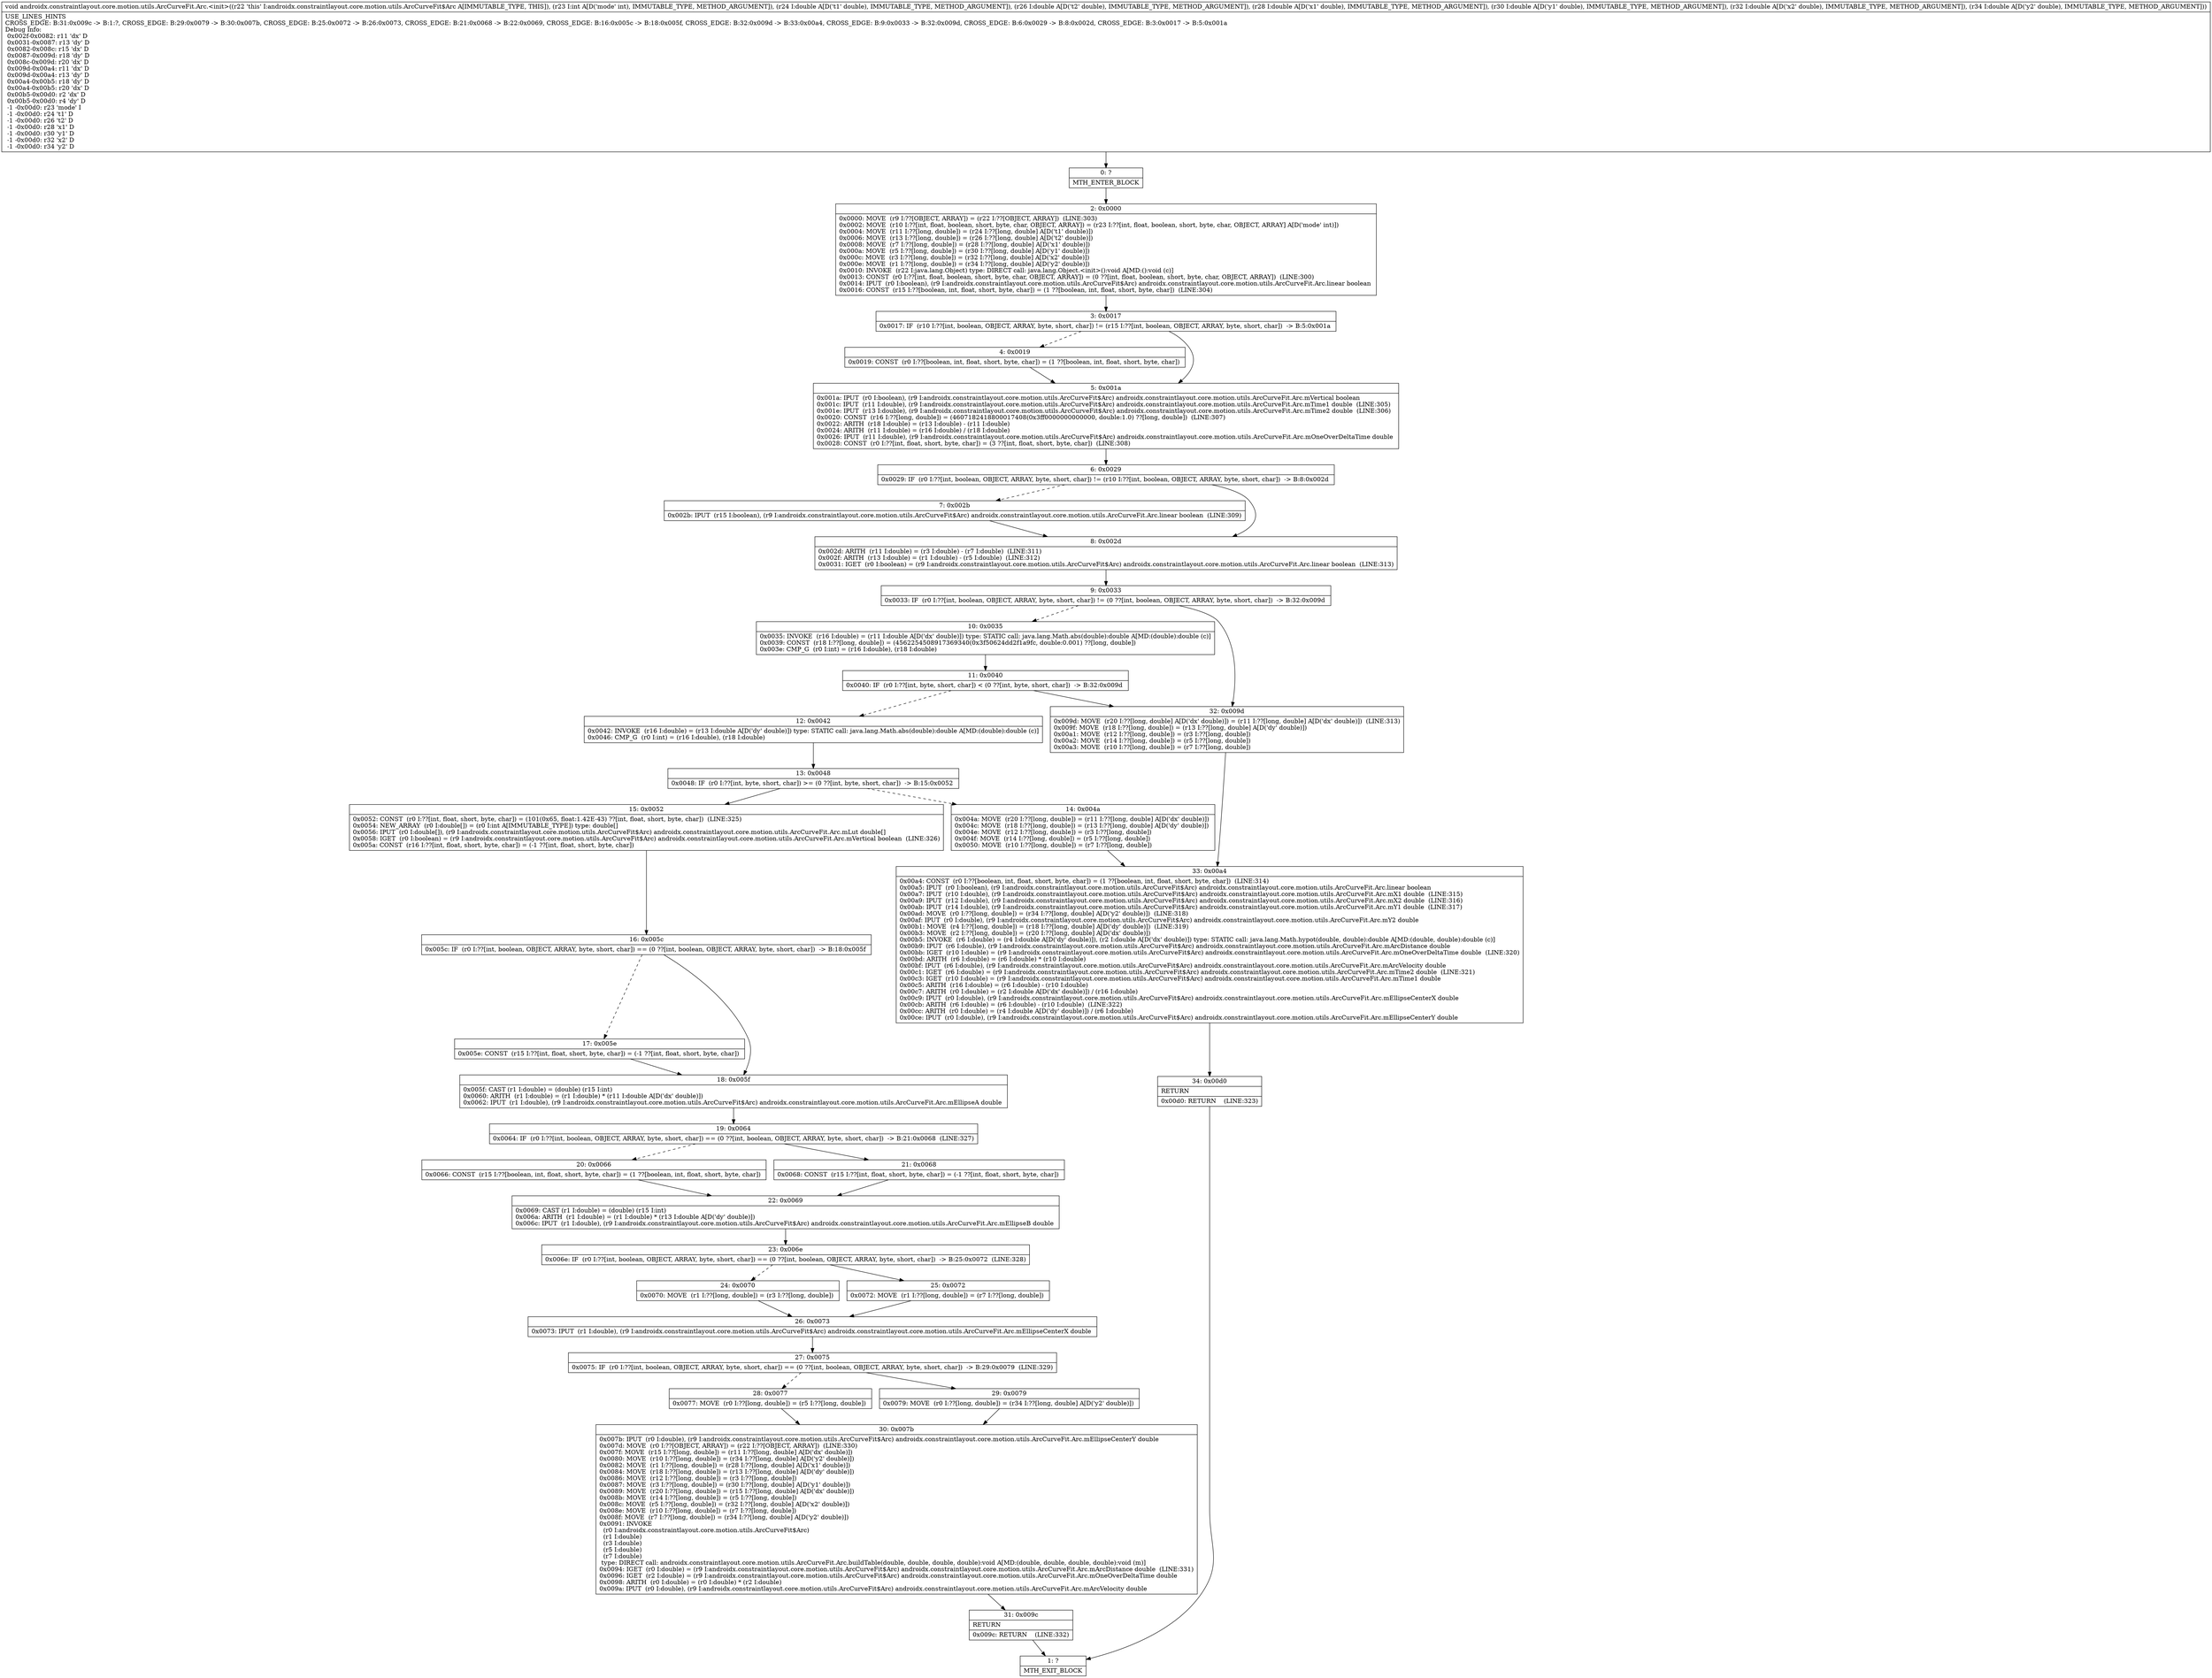 digraph "CFG forandroidx.constraintlayout.core.motion.utils.ArcCurveFit.Arc.\<init\>(IDDDDDD)V" {
Node_0 [shape=record,label="{0\:\ ?|MTH_ENTER_BLOCK\l}"];
Node_2 [shape=record,label="{2\:\ 0x0000|0x0000: MOVE  (r9 I:??[OBJECT, ARRAY]) = (r22 I:??[OBJECT, ARRAY])  (LINE:303)\l0x0002: MOVE  (r10 I:??[int, float, boolean, short, byte, char, OBJECT, ARRAY]) = (r23 I:??[int, float, boolean, short, byte, char, OBJECT, ARRAY] A[D('mode' int)]) \l0x0004: MOVE  (r11 I:??[long, double]) = (r24 I:??[long, double] A[D('t1' double)]) \l0x0006: MOVE  (r13 I:??[long, double]) = (r26 I:??[long, double] A[D('t2' double)]) \l0x0008: MOVE  (r7 I:??[long, double]) = (r28 I:??[long, double] A[D('x1' double)]) \l0x000a: MOVE  (r5 I:??[long, double]) = (r30 I:??[long, double] A[D('y1' double)]) \l0x000c: MOVE  (r3 I:??[long, double]) = (r32 I:??[long, double] A[D('x2' double)]) \l0x000e: MOVE  (r1 I:??[long, double]) = (r34 I:??[long, double] A[D('y2' double)]) \l0x0010: INVOKE  (r22 I:java.lang.Object) type: DIRECT call: java.lang.Object.\<init\>():void A[MD:():void (c)]\l0x0013: CONST  (r0 I:??[int, float, boolean, short, byte, char, OBJECT, ARRAY]) = (0 ??[int, float, boolean, short, byte, char, OBJECT, ARRAY])  (LINE:300)\l0x0014: IPUT  (r0 I:boolean), (r9 I:androidx.constraintlayout.core.motion.utils.ArcCurveFit$Arc) androidx.constraintlayout.core.motion.utils.ArcCurveFit.Arc.linear boolean \l0x0016: CONST  (r15 I:??[boolean, int, float, short, byte, char]) = (1 ??[boolean, int, float, short, byte, char])  (LINE:304)\l}"];
Node_3 [shape=record,label="{3\:\ 0x0017|0x0017: IF  (r10 I:??[int, boolean, OBJECT, ARRAY, byte, short, char]) != (r15 I:??[int, boolean, OBJECT, ARRAY, byte, short, char])  \-\> B:5:0x001a \l}"];
Node_4 [shape=record,label="{4\:\ 0x0019|0x0019: CONST  (r0 I:??[boolean, int, float, short, byte, char]) = (1 ??[boolean, int, float, short, byte, char]) \l}"];
Node_5 [shape=record,label="{5\:\ 0x001a|0x001a: IPUT  (r0 I:boolean), (r9 I:androidx.constraintlayout.core.motion.utils.ArcCurveFit$Arc) androidx.constraintlayout.core.motion.utils.ArcCurveFit.Arc.mVertical boolean \l0x001c: IPUT  (r11 I:double), (r9 I:androidx.constraintlayout.core.motion.utils.ArcCurveFit$Arc) androidx.constraintlayout.core.motion.utils.ArcCurveFit.Arc.mTime1 double  (LINE:305)\l0x001e: IPUT  (r13 I:double), (r9 I:androidx.constraintlayout.core.motion.utils.ArcCurveFit$Arc) androidx.constraintlayout.core.motion.utils.ArcCurveFit.Arc.mTime2 double  (LINE:306)\l0x0020: CONST  (r16 I:??[long, double]) = (4607182418800017408(0x3ff0000000000000, double:1.0) ??[long, double])  (LINE:307)\l0x0022: ARITH  (r18 I:double) = (r13 I:double) \- (r11 I:double) \l0x0024: ARITH  (r11 I:double) = (r16 I:double) \/ (r18 I:double) \l0x0026: IPUT  (r11 I:double), (r9 I:androidx.constraintlayout.core.motion.utils.ArcCurveFit$Arc) androidx.constraintlayout.core.motion.utils.ArcCurveFit.Arc.mOneOverDeltaTime double \l0x0028: CONST  (r0 I:??[int, float, short, byte, char]) = (3 ??[int, float, short, byte, char])  (LINE:308)\l}"];
Node_6 [shape=record,label="{6\:\ 0x0029|0x0029: IF  (r0 I:??[int, boolean, OBJECT, ARRAY, byte, short, char]) != (r10 I:??[int, boolean, OBJECT, ARRAY, byte, short, char])  \-\> B:8:0x002d \l}"];
Node_7 [shape=record,label="{7\:\ 0x002b|0x002b: IPUT  (r15 I:boolean), (r9 I:androidx.constraintlayout.core.motion.utils.ArcCurveFit$Arc) androidx.constraintlayout.core.motion.utils.ArcCurveFit.Arc.linear boolean  (LINE:309)\l}"];
Node_8 [shape=record,label="{8\:\ 0x002d|0x002d: ARITH  (r11 I:double) = (r3 I:double) \- (r7 I:double)  (LINE:311)\l0x002f: ARITH  (r13 I:double) = (r1 I:double) \- (r5 I:double)  (LINE:312)\l0x0031: IGET  (r0 I:boolean) = (r9 I:androidx.constraintlayout.core.motion.utils.ArcCurveFit$Arc) androidx.constraintlayout.core.motion.utils.ArcCurveFit.Arc.linear boolean  (LINE:313)\l}"];
Node_9 [shape=record,label="{9\:\ 0x0033|0x0033: IF  (r0 I:??[int, boolean, OBJECT, ARRAY, byte, short, char]) != (0 ??[int, boolean, OBJECT, ARRAY, byte, short, char])  \-\> B:32:0x009d \l}"];
Node_10 [shape=record,label="{10\:\ 0x0035|0x0035: INVOKE  (r16 I:double) = (r11 I:double A[D('dx' double)]) type: STATIC call: java.lang.Math.abs(double):double A[MD:(double):double (c)]\l0x0039: CONST  (r18 I:??[long, double]) = (4562254508917369340(0x3f50624dd2f1a9fc, double:0.001) ??[long, double]) \l0x003e: CMP_G  (r0 I:int) = (r16 I:double), (r18 I:double) \l}"];
Node_11 [shape=record,label="{11\:\ 0x0040|0x0040: IF  (r0 I:??[int, byte, short, char]) \< (0 ??[int, byte, short, char])  \-\> B:32:0x009d \l}"];
Node_12 [shape=record,label="{12\:\ 0x0042|0x0042: INVOKE  (r16 I:double) = (r13 I:double A[D('dy' double)]) type: STATIC call: java.lang.Math.abs(double):double A[MD:(double):double (c)]\l0x0046: CMP_G  (r0 I:int) = (r16 I:double), (r18 I:double) \l}"];
Node_13 [shape=record,label="{13\:\ 0x0048|0x0048: IF  (r0 I:??[int, byte, short, char]) \>= (0 ??[int, byte, short, char])  \-\> B:15:0x0052 \l}"];
Node_14 [shape=record,label="{14\:\ 0x004a|0x004a: MOVE  (r20 I:??[long, double]) = (r11 I:??[long, double] A[D('dx' double)]) \l0x004c: MOVE  (r18 I:??[long, double]) = (r13 I:??[long, double] A[D('dy' double)]) \l0x004e: MOVE  (r12 I:??[long, double]) = (r3 I:??[long, double]) \l0x004f: MOVE  (r14 I:??[long, double]) = (r5 I:??[long, double]) \l0x0050: MOVE  (r10 I:??[long, double]) = (r7 I:??[long, double]) \l}"];
Node_33 [shape=record,label="{33\:\ 0x00a4|0x00a4: CONST  (r0 I:??[boolean, int, float, short, byte, char]) = (1 ??[boolean, int, float, short, byte, char])  (LINE:314)\l0x00a5: IPUT  (r0 I:boolean), (r9 I:androidx.constraintlayout.core.motion.utils.ArcCurveFit$Arc) androidx.constraintlayout.core.motion.utils.ArcCurveFit.Arc.linear boolean \l0x00a7: IPUT  (r10 I:double), (r9 I:androidx.constraintlayout.core.motion.utils.ArcCurveFit$Arc) androidx.constraintlayout.core.motion.utils.ArcCurveFit.Arc.mX1 double  (LINE:315)\l0x00a9: IPUT  (r12 I:double), (r9 I:androidx.constraintlayout.core.motion.utils.ArcCurveFit$Arc) androidx.constraintlayout.core.motion.utils.ArcCurveFit.Arc.mX2 double  (LINE:316)\l0x00ab: IPUT  (r14 I:double), (r9 I:androidx.constraintlayout.core.motion.utils.ArcCurveFit$Arc) androidx.constraintlayout.core.motion.utils.ArcCurveFit.Arc.mY1 double  (LINE:317)\l0x00ad: MOVE  (r0 I:??[long, double]) = (r34 I:??[long, double] A[D('y2' double)])  (LINE:318)\l0x00af: IPUT  (r0 I:double), (r9 I:androidx.constraintlayout.core.motion.utils.ArcCurveFit$Arc) androidx.constraintlayout.core.motion.utils.ArcCurveFit.Arc.mY2 double \l0x00b1: MOVE  (r4 I:??[long, double]) = (r18 I:??[long, double] A[D('dy' double)])  (LINE:319)\l0x00b3: MOVE  (r2 I:??[long, double]) = (r20 I:??[long, double] A[D('dx' double)]) \l0x00b5: INVOKE  (r6 I:double) = (r4 I:double A[D('dy' double)]), (r2 I:double A[D('dx' double)]) type: STATIC call: java.lang.Math.hypot(double, double):double A[MD:(double, double):double (c)]\l0x00b9: IPUT  (r6 I:double), (r9 I:androidx.constraintlayout.core.motion.utils.ArcCurveFit$Arc) androidx.constraintlayout.core.motion.utils.ArcCurveFit.Arc.mArcDistance double \l0x00bb: IGET  (r10 I:double) = (r9 I:androidx.constraintlayout.core.motion.utils.ArcCurveFit$Arc) androidx.constraintlayout.core.motion.utils.ArcCurveFit.Arc.mOneOverDeltaTime double  (LINE:320)\l0x00bd: ARITH  (r6 I:double) = (r6 I:double) * (r10 I:double) \l0x00bf: IPUT  (r6 I:double), (r9 I:androidx.constraintlayout.core.motion.utils.ArcCurveFit$Arc) androidx.constraintlayout.core.motion.utils.ArcCurveFit.Arc.mArcVelocity double \l0x00c1: IGET  (r6 I:double) = (r9 I:androidx.constraintlayout.core.motion.utils.ArcCurveFit$Arc) androidx.constraintlayout.core.motion.utils.ArcCurveFit.Arc.mTime2 double  (LINE:321)\l0x00c3: IGET  (r10 I:double) = (r9 I:androidx.constraintlayout.core.motion.utils.ArcCurveFit$Arc) androidx.constraintlayout.core.motion.utils.ArcCurveFit.Arc.mTime1 double \l0x00c5: ARITH  (r16 I:double) = (r6 I:double) \- (r10 I:double) \l0x00c7: ARITH  (r0 I:double) = (r2 I:double A[D('dx' double)]) \/ (r16 I:double) \l0x00c9: IPUT  (r0 I:double), (r9 I:androidx.constraintlayout.core.motion.utils.ArcCurveFit$Arc) androidx.constraintlayout.core.motion.utils.ArcCurveFit.Arc.mEllipseCenterX double \l0x00cb: ARITH  (r6 I:double) = (r6 I:double) \- (r10 I:double)  (LINE:322)\l0x00cc: ARITH  (r0 I:double) = (r4 I:double A[D('dy' double)]) \/ (r6 I:double) \l0x00ce: IPUT  (r0 I:double), (r9 I:androidx.constraintlayout.core.motion.utils.ArcCurveFit$Arc) androidx.constraintlayout.core.motion.utils.ArcCurveFit.Arc.mEllipseCenterY double \l}"];
Node_34 [shape=record,label="{34\:\ 0x00d0|RETURN\l|0x00d0: RETURN    (LINE:323)\l}"];
Node_1 [shape=record,label="{1\:\ ?|MTH_EXIT_BLOCK\l}"];
Node_15 [shape=record,label="{15\:\ 0x0052|0x0052: CONST  (r0 I:??[int, float, short, byte, char]) = (101(0x65, float:1.42E\-43) ??[int, float, short, byte, char])  (LINE:325)\l0x0054: NEW_ARRAY  (r0 I:double[]) = (r0 I:int A[IMMUTABLE_TYPE]) type: double[] \l0x0056: IPUT  (r0 I:double[]), (r9 I:androidx.constraintlayout.core.motion.utils.ArcCurveFit$Arc) androidx.constraintlayout.core.motion.utils.ArcCurveFit.Arc.mLut double[] \l0x0058: IGET  (r0 I:boolean) = (r9 I:androidx.constraintlayout.core.motion.utils.ArcCurveFit$Arc) androidx.constraintlayout.core.motion.utils.ArcCurveFit.Arc.mVertical boolean  (LINE:326)\l0x005a: CONST  (r16 I:??[int, float, short, byte, char]) = (\-1 ??[int, float, short, byte, char]) \l}"];
Node_16 [shape=record,label="{16\:\ 0x005c|0x005c: IF  (r0 I:??[int, boolean, OBJECT, ARRAY, byte, short, char]) == (0 ??[int, boolean, OBJECT, ARRAY, byte, short, char])  \-\> B:18:0x005f \l}"];
Node_17 [shape=record,label="{17\:\ 0x005e|0x005e: CONST  (r15 I:??[int, float, short, byte, char]) = (\-1 ??[int, float, short, byte, char]) \l}"];
Node_18 [shape=record,label="{18\:\ 0x005f|0x005f: CAST (r1 I:double) = (double) (r15 I:int) \l0x0060: ARITH  (r1 I:double) = (r1 I:double) * (r11 I:double A[D('dx' double)]) \l0x0062: IPUT  (r1 I:double), (r9 I:androidx.constraintlayout.core.motion.utils.ArcCurveFit$Arc) androidx.constraintlayout.core.motion.utils.ArcCurveFit.Arc.mEllipseA double \l}"];
Node_19 [shape=record,label="{19\:\ 0x0064|0x0064: IF  (r0 I:??[int, boolean, OBJECT, ARRAY, byte, short, char]) == (0 ??[int, boolean, OBJECT, ARRAY, byte, short, char])  \-\> B:21:0x0068  (LINE:327)\l}"];
Node_20 [shape=record,label="{20\:\ 0x0066|0x0066: CONST  (r15 I:??[boolean, int, float, short, byte, char]) = (1 ??[boolean, int, float, short, byte, char]) \l}"];
Node_22 [shape=record,label="{22\:\ 0x0069|0x0069: CAST (r1 I:double) = (double) (r15 I:int) \l0x006a: ARITH  (r1 I:double) = (r1 I:double) * (r13 I:double A[D('dy' double)]) \l0x006c: IPUT  (r1 I:double), (r9 I:androidx.constraintlayout.core.motion.utils.ArcCurveFit$Arc) androidx.constraintlayout.core.motion.utils.ArcCurveFit.Arc.mEllipseB double \l}"];
Node_23 [shape=record,label="{23\:\ 0x006e|0x006e: IF  (r0 I:??[int, boolean, OBJECT, ARRAY, byte, short, char]) == (0 ??[int, boolean, OBJECT, ARRAY, byte, short, char])  \-\> B:25:0x0072  (LINE:328)\l}"];
Node_24 [shape=record,label="{24\:\ 0x0070|0x0070: MOVE  (r1 I:??[long, double]) = (r3 I:??[long, double]) \l}"];
Node_26 [shape=record,label="{26\:\ 0x0073|0x0073: IPUT  (r1 I:double), (r9 I:androidx.constraintlayout.core.motion.utils.ArcCurveFit$Arc) androidx.constraintlayout.core.motion.utils.ArcCurveFit.Arc.mEllipseCenterX double \l}"];
Node_27 [shape=record,label="{27\:\ 0x0075|0x0075: IF  (r0 I:??[int, boolean, OBJECT, ARRAY, byte, short, char]) == (0 ??[int, boolean, OBJECT, ARRAY, byte, short, char])  \-\> B:29:0x0079  (LINE:329)\l}"];
Node_28 [shape=record,label="{28\:\ 0x0077|0x0077: MOVE  (r0 I:??[long, double]) = (r5 I:??[long, double]) \l}"];
Node_30 [shape=record,label="{30\:\ 0x007b|0x007b: IPUT  (r0 I:double), (r9 I:androidx.constraintlayout.core.motion.utils.ArcCurveFit$Arc) androidx.constraintlayout.core.motion.utils.ArcCurveFit.Arc.mEllipseCenterY double \l0x007d: MOVE  (r0 I:??[OBJECT, ARRAY]) = (r22 I:??[OBJECT, ARRAY])  (LINE:330)\l0x007f: MOVE  (r15 I:??[long, double]) = (r11 I:??[long, double] A[D('dx' double)]) \l0x0080: MOVE  (r10 I:??[long, double]) = (r34 I:??[long, double] A[D('y2' double)]) \l0x0082: MOVE  (r1 I:??[long, double]) = (r28 I:??[long, double] A[D('x1' double)]) \l0x0084: MOVE  (r18 I:??[long, double]) = (r13 I:??[long, double] A[D('dy' double)]) \l0x0086: MOVE  (r12 I:??[long, double]) = (r3 I:??[long, double]) \l0x0087: MOVE  (r3 I:??[long, double]) = (r30 I:??[long, double] A[D('y1' double)]) \l0x0089: MOVE  (r20 I:??[long, double]) = (r15 I:??[long, double] A[D('dx' double)]) \l0x008b: MOVE  (r14 I:??[long, double]) = (r5 I:??[long, double]) \l0x008c: MOVE  (r5 I:??[long, double]) = (r32 I:??[long, double] A[D('x2' double)]) \l0x008e: MOVE  (r10 I:??[long, double]) = (r7 I:??[long, double]) \l0x008f: MOVE  (r7 I:??[long, double]) = (r34 I:??[long, double] A[D('y2' double)]) \l0x0091: INVOKE  \l  (r0 I:androidx.constraintlayout.core.motion.utils.ArcCurveFit$Arc)\l  (r1 I:double)\l  (r3 I:double)\l  (r5 I:double)\l  (r7 I:double)\l type: DIRECT call: androidx.constraintlayout.core.motion.utils.ArcCurveFit.Arc.buildTable(double, double, double, double):void A[MD:(double, double, double, double):void (m)]\l0x0094: IGET  (r0 I:double) = (r9 I:androidx.constraintlayout.core.motion.utils.ArcCurveFit$Arc) androidx.constraintlayout.core.motion.utils.ArcCurveFit.Arc.mArcDistance double  (LINE:331)\l0x0096: IGET  (r2 I:double) = (r9 I:androidx.constraintlayout.core.motion.utils.ArcCurveFit$Arc) androidx.constraintlayout.core.motion.utils.ArcCurveFit.Arc.mOneOverDeltaTime double \l0x0098: ARITH  (r0 I:double) = (r0 I:double) * (r2 I:double) \l0x009a: IPUT  (r0 I:double), (r9 I:androidx.constraintlayout.core.motion.utils.ArcCurveFit$Arc) androidx.constraintlayout.core.motion.utils.ArcCurveFit.Arc.mArcVelocity double \l}"];
Node_31 [shape=record,label="{31\:\ 0x009c|RETURN\l|0x009c: RETURN    (LINE:332)\l}"];
Node_29 [shape=record,label="{29\:\ 0x0079|0x0079: MOVE  (r0 I:??[long, double]) = (r34 I:??[long, double] A[D('y2' double)]) \l}"];
Node_25 [shape=record,label="{25\:\ 0x0072|0x0072: MOVE  (r1 I:??[long, double]) = (r7 I:??[long, double]) \l}"];
Node_21 [shape=record,label="{21\:\ 0x0068|0x0068: CONST  (r15 I:??[int, float, short, byte, char]) = (\-1 ??[int, float, short, byte, char]) \l}"];
Node_32 [shape=record,label="{32\:\ 0x009d|0x009d: MOVE  (r20 I:??[long, double] A[D('dx' double)]) = (r11 I:??[long, double] A[D('dx' double)])  (LINE:313)\l0x009f: MOVE  (r18 I:??[long, double]) = (r13 I:??[long, double] A[D('dy' double)]) \l0x00a1: MOVE  (r12 I:??[long, double]) = (r3 I:??[long, double]) \l0x00a2: MOVE  (r14 I:??[long, double]) = (r5 I:??[long, double]) \l0x00a3: MOVE  (r10 I:??[long, double]) = (r7 I:??[long, double]) \l}"];
MethodNode[shape=record,label="{void androidx.constraintlayout.core.motion.utils.ArcCurveFit.Arc.\<init\>((r22 'this' I:androidx.constraintlayout.core.motion.utils.ArcCurveFit$Arc A[IMMUTABLE_TYPE, THIS]), (r23 I:int A[D('mode' int), IMMUTABLE_TYPE, METHOD_ARGUMENT]), (r24 I:double A[D('t1' double), IMMUTABLE_TYPE, METHOD_ARGUMENT]), (r26 I:double A[D('t2' double), IMMUTABLE_TYPE, METHOD_ARGUMENT]), (r28 I:double A[D('x1' double), IMMUTABLE_TYPE, METHOD_ARGUMENT]), (r30 I:double A[D('y1' double), IMMUTABLE_TYPE, METHOD_ARGUMENT]), (r32 I:double A[D('x2' double), IMMUTABLE_TYPE, METHOD_ARGUMENT]), (r34 I:double A[D('y2' double), IMMUTABLE_TYPE, METHOD_ARGUMENT]))  | USE_LINES_HINTS\lCROSS_EDGE: B:31:0x009c \-\> B:1:?, CROSS_EDGE: B:29:0x0079 \-\> B:30:0x007b, CROSS_EDGE: B:25:0x0072 \-\> B:26:0x0073, CROSS_EDGE: B:21:0x0068 \-\> B:22:0x0069, CROSS_EDGE: B:16:0x005c \-\> B:18:0x005f, CROSS_EDGE: B:32:0x009d \-\> B:33:0x00a4, CROSS_EDGE: B:9:0x0033 \-\> B:32:0x009d, CROSS_EDGE: B:6:0x0029 \-\> B:8:0x002d, CROSS_EDGE: B:3:0x0017 \-\> B:5:0x001a\lDebug Info:\l  0x002f\-0x0082: r11 'dx' D\l  0x0031\-0x0087: r13 'dy' D\l  0x0082\-0x008c: r15 'dx' D\l  0x0087\-0x009d: r18 'dy' D\l  0x008c\-0x009d: r20 'dx' D\l  0x009d\-0x00a4: r11 'dx' D\l  0x009d\-0x00a4: r13 'dy' D\l  0x00a4\-0x00b5: r18 'dy' D\l  0x00a4\-0x00b5: r20 'dx' D\l  0x00b5\-0x00d0: r2 'dx' D\l  0x00b5\-0x00d0: r4 'dy' D\l  \-1 \-0x00d0: r23 'mode' I\l  \-1 \-0x00d0: r24 't1' D\l  \-1 \-0x00d0: r26 't2' D\l  \-1 \-0x00d0: r28 'x1' D\l  \-1 \-0x00d0: r30 'y1' D\l  \-1 \-0x00d0: r32 'x2' D\l  \-1 \-0x00d0: r34 'y2' D\l}"];
MethodNode -> Node_0;Node_0 -> Node_2;
Node_2 -> Node_3;
Node_3 -> Node_4[style=dashed];
Node_3 -> Node_5;
Node_4 -> Node_5;
Node_5 -> Node_6;
Node_6 -> Node_7[style=dashed];
Node_6 -> Node_8;
Node_7 -> Node_8;
Node_8 -> Node_9;
Node_9 -> Node_10[style=dashed];
Node_9 -> Node_32;
Node_10 -> Node_11;
Node_11 -> Node_12[style=dashed];
Node_11 -> Node_32;
Node_12 -> Node_13;
Node_13 -> Node_14[style=dashed];
Node_13 -> Node_15;
Node_14 -> Node_33;
Node_33 -> Node_34;
Node_34 -> Node_1;
Node_15 -> Node_16;
Node_16 -> Node_17[style=dashed];
Node_16 -> Node_18;
Node_17 -> Node_18;
Node_18 -> Node_19;
Node_19 -> Node_20[style=dashed];
Node_19 -> Node_21;
Node_20 -> Node_22;
Node_22 -> Node_23;
Node_23 -> Node_24[style=dashed];
Node_23 -> Node_25;
Node_24 -> Node_26;
Node_26 -> Node_27;
Node_27 -> Node_28[style=dashed];
Node_27 -> Node_29;
Node_28 -> Node_30;
Node_30 -> Node_31;
Node_31 -> Node_1;
Node_29 -> Node_30;
Node_25 -> Node_26;
Node_21 -> Node_22;
Node_32 -> Node_33;
}

